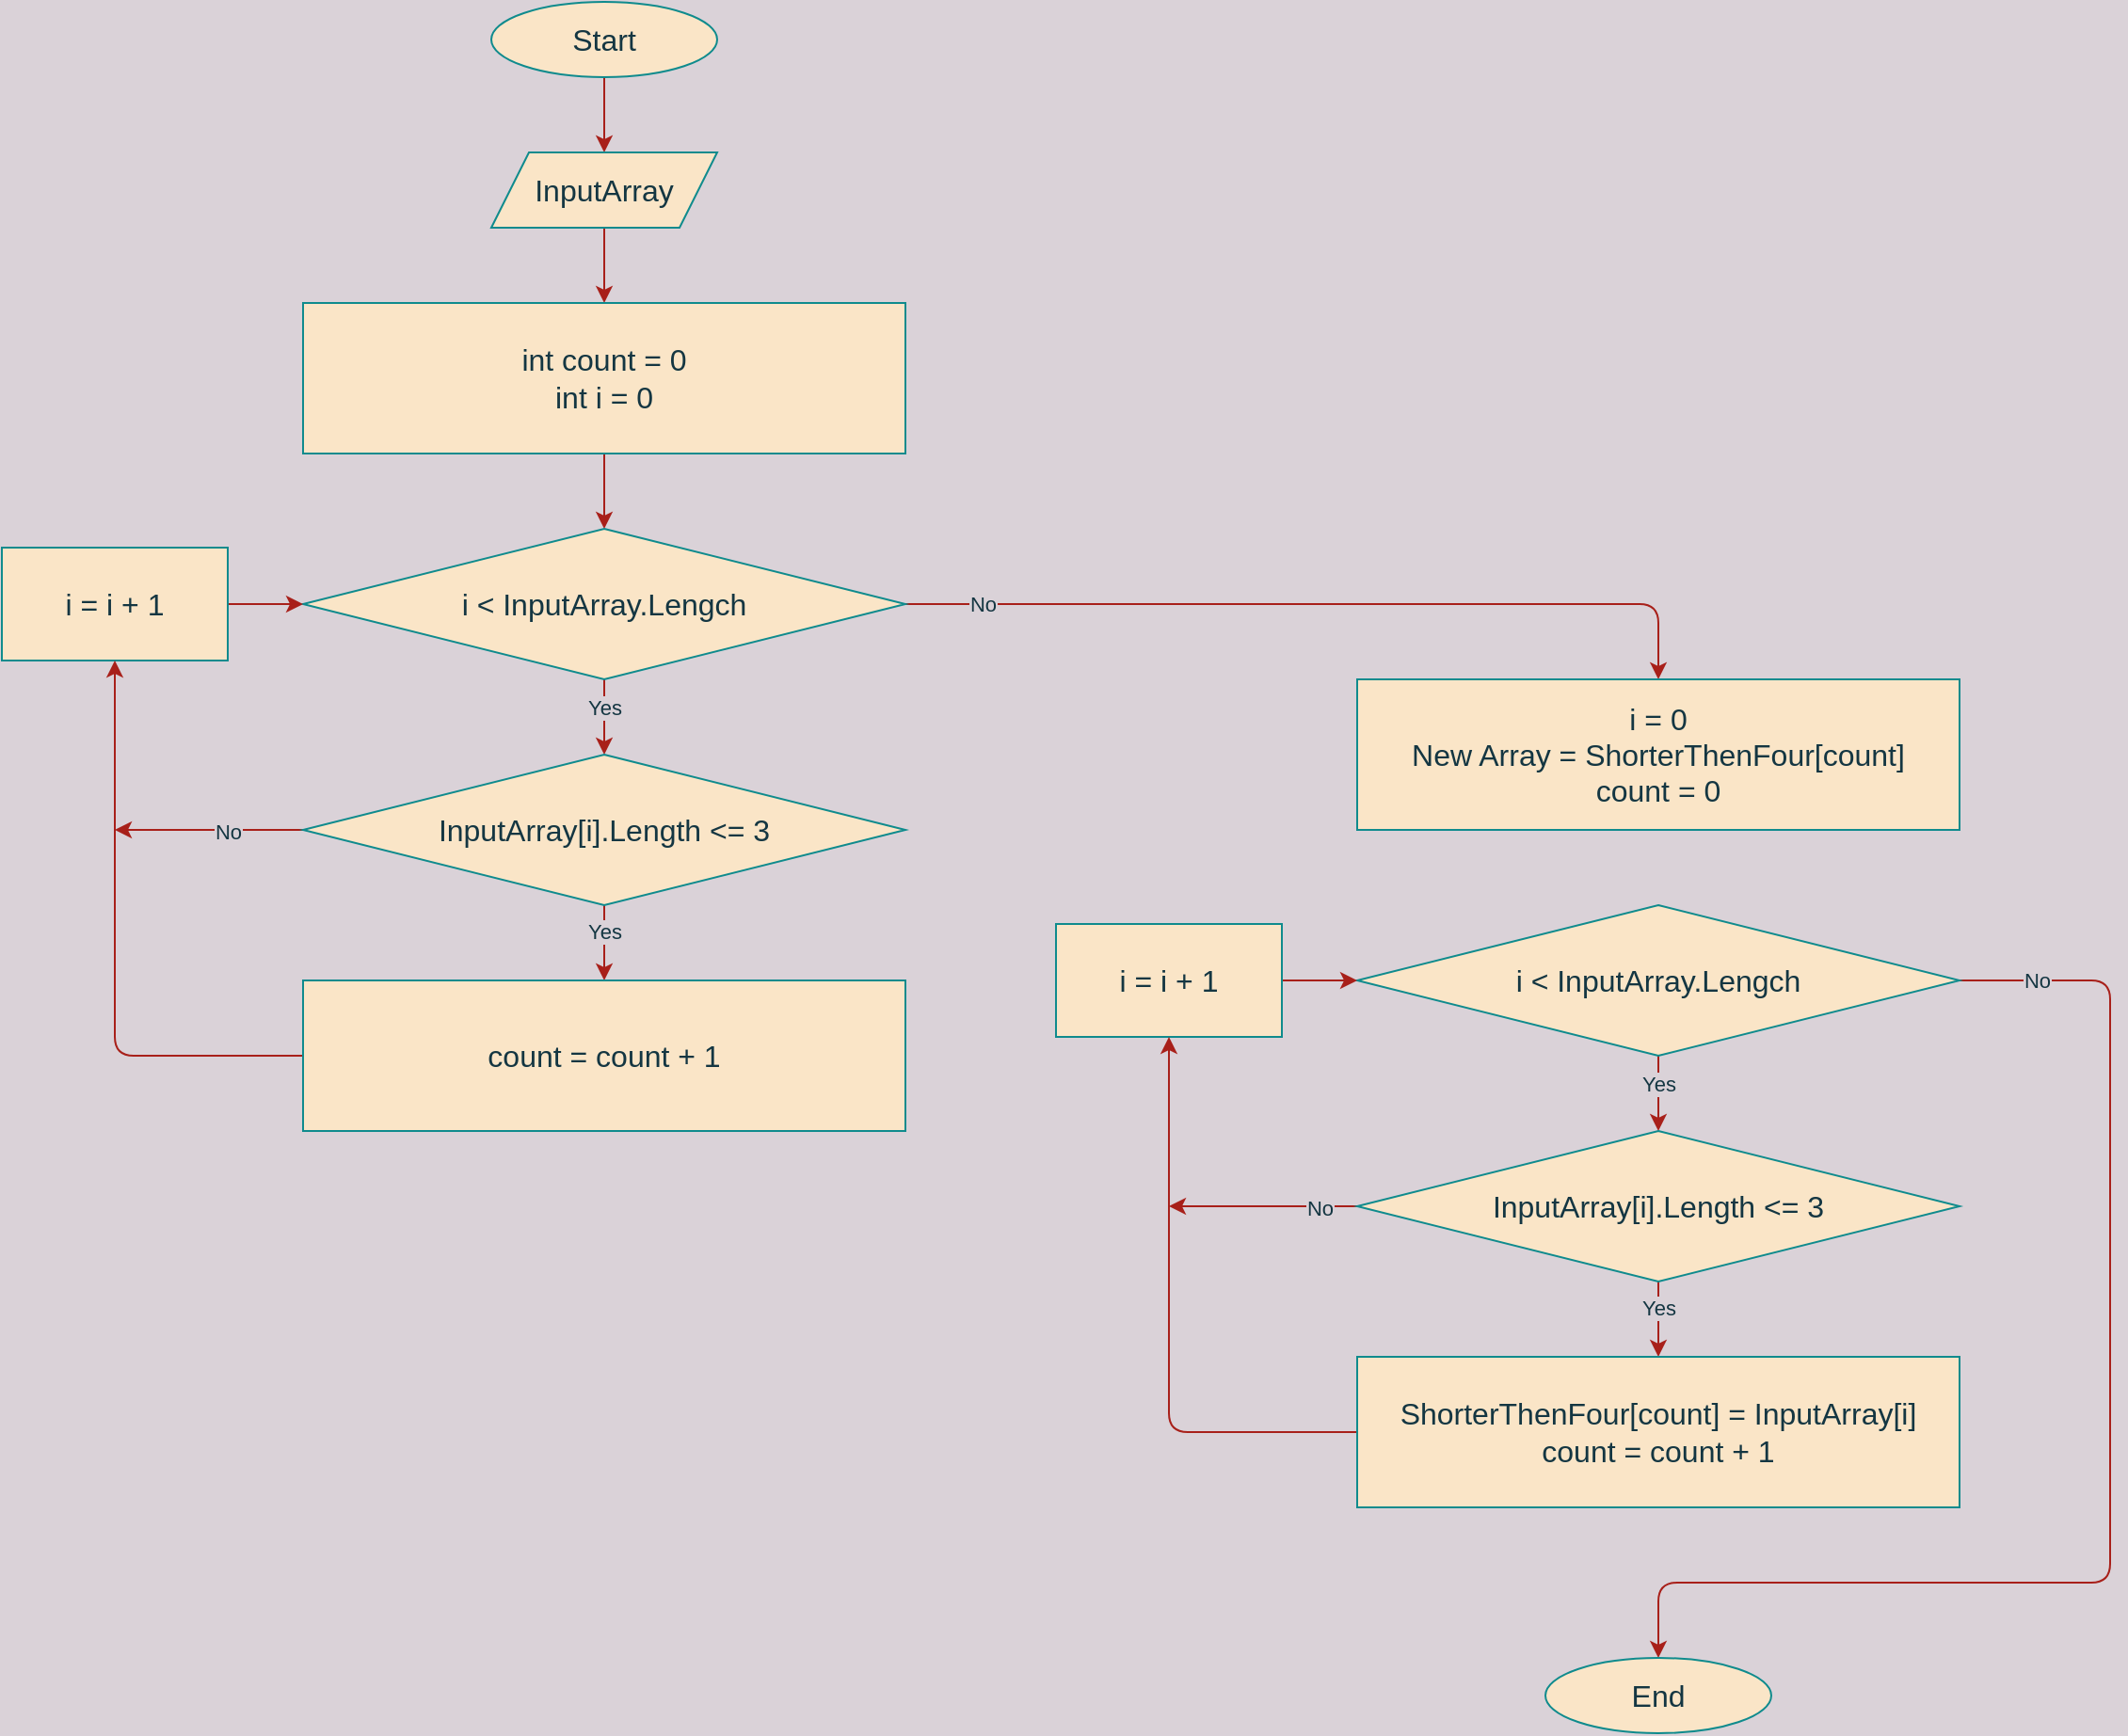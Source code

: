 <mxfile version="13.9.9" type="device"><diagram id="_MwAj_dtyrybvE0iOSKD" name="Страница 1"><mxGraphModel dx="2062" dy="822" grid="1" gridSize="10" guides="1" tooltips="1" connect="1" arrows="1" fold="1" page="1" pageScale="1" pageWidth="827" pageHeight="1169" background="#DAD2D8" math="0" shadow="0"><root><mxCell id="0"/><mxCell id="1" parent="0"/><mxCell id="REP7Niw38PMFYsUFd0DS-13" style="edgeStyle=orthogonalEdgeStyle;curved=0;rounded=1;sketch=0;orthogonalLoop=1;jettySize=auto;html=1;entryX=0.5;entryY=0;entryDx=0;entryDy=0;strokeColor=#A8201A;fillColor=#FAE5C7;fontColor=#143642;labelBackgroundColor=#DAD2D8;" edge="1" parent="1" source="REP7Niw38PMFYsUFd0DS-1" target="REP7Niw38PMFYsUFd0DS-3"><mxGeometry relative="1" as="geometry"/></mxCell><mxCell id="REP7Niw38PMFYsUFd0DS-1" value="Start" style="ellipse;whiteSpace=wrap;html=1;fontSize=16;fontStyle=0;fillColor=#FAE5C7;strokeColor=#0F8B8D;fontColor=#143642;" vertex="1" parent="1"><mxGeometry x="340" y="40" width="120" height="40" as="geometry"/></mxCell><mxCell id="REP7Niw38PMFYsUFd0DS-14" style="edgeStyle=orthogonalEdgeStyle;curved=0;rounded=1;sketch=0;orthogonalLoop=1;jettySize=auto;html=1;entryX=0.5;entryY=0;entryDx=0;entryDy=0;strokeColor=#A8201A;fillColor=#FAE5C7;fontColor=#143642;labelBackgroundColor=#DAD2D8;" edge="1" parent="1" source="REP7Niw38PMFYsUFd0DS-3" target="REP7Niw38PMFYsUFd0DS-4"><mxGeometry relative="1" as="geometry"/></mxCell><mxCell id="REP7Niw38PMFYsUFd0DS-3" value="InputArray" style="shape=parallelogram;perimeter=parallelogramPerimeter;whiteSpace=wrap;html=1;fixedSize=1;fontSize=16;fontStyle=0;fillColor=#FAE5C7;strokeColor=#0F8B8D;fontColor=#143642;" vertex="1" parent="1"><mxGeometry x="340" y="120" width="120" height="40" as="geometry"/></mxCell><mxCell id="REP7Niw38PMFYsUFd0DS-54" style="edgeStyle=orthogonalEdgeStyle;curved=0;rounded=1;sketch=0;orthogonalLoop=1;jettySize=auto;html=1;entryX=0.5;entryY=0;entryDx=0;entryDy=0;strokeColor=#A8201A;fillColor=#FAE5C7;fontColor=#143642;" edge="1" parent="1" source="REP7Niw38PMFYsUFd0DS-4" target="REP7Niw38PMFYsUFd0DS-42"><mxGeometry relative="1" as="geometry"/></mxCell><mxCell id="REP7Niw38PMFYsUFd0DS-4" value="int count = 0&lt;br style=&quot;font-size: 16px&quot;&gt;int i = 0" style="rounded=0;whiteSpace=wrap;html=1;fontSize=16;fontStyle=0;fillColor=#FAE5C7;strokeColor=#0F8B8D;fontColor=#143642;" vertex="1" parent="1"><mxGeometry x="240" y="200" width="320" height="80" as="geometry"/></mxCell><mxCell id="REP7Niw38PMFYsUFd0DS-16" style="edgeStyle=orthogonalEdgeStyle;curved=0;rounded=1;sketch=0;orthogonalLoop=1;jettySize=auto;html=1;entryX=0.5;entryY=0;entryDx=0;entryDy=0;strokeColor=#A8201A;fillColor=#FAE5C7;fontColor=#143642;labelBackgroundColor=#DAD2D8;" edge="1" parent="1" source="REP7Niw38PMFYsUFd0DS-6" target="REP7Niw38PMFYsUFd0DS-9"><mxGeometry relative="1" as="geometry"/></mxCell><mxCell id="REP7Niw38PMFYsUFd0DS-24" value="Yes" style="edgeLabel;html=1;align=center;verticalAlign=middle;resizable=0;points=[];fontColor=#143642;labelBackgroundColor=#DAD2D8;" vertex="1" connectable="0" parent="REP7Niw38PMFYsUFd0DS-16"><mxGeometry x="-0.27" relative="1" as="geometry"><mxPoint as="offset"/></mxGeometry></mxCell><mxCell id="REP7Niw38PMFYsUFd0DS-23" style="edgeStyle=orthogonalEdgeStyle;curved=0;rounded=1;sketch=0;orthogonalLoop=1;jettySize=auto;html=1;entryX=0.5;entryY=0;entryDx=0;entryDy=0;strokeColor=#A8201A;fillColor=#FAE5C7;fontColor=#143642;labelBackgroundColor=#DAD2D8;" edge="1" parent="1" source="REP7Niw38PMFYsUFd0DS-6" target="REP7Niw38PMFYsUFd0DS-22"><mxGeometry relative="1" as="geometry"><Array as="points"><mxPoint x="1200" y="560"/><mxPoint x="1200" y="880"/><mxPoint x="960" y="880"/></Array></mxGeometry></mxCell><mxCell id="REP7Niw38PMFYsUFd0DS-6" value="i &amp;lt; InputArray.Lengch" style="rhombus;whiteSpace=wrap;html=1;fontSize=16;fontStyle=0;fillColor=#FAE5C7;strokeColor=#0F8B8D;fontColor=#143642;" vertex="1" parent="1"><mxGeometry x="800" y="520" width="320" height="80" as="geometry"/></mxCell><mxCell id="REP7Niw38PMFYsUFd0DS-17" style="edgeStyle=orthogonalEdgeStyle;curved=0;rounded=1;sketch=0;orthogonalLoop=1;jettySize=auto;html=1;entryX=0.5;entryY=0;entryDx=0;entryDy=0;strokeColor=#A8201A;fillColor=#FAE5C7;fontColor=#143642;labelBackgroundColor=#DAD2D8;" edge="1" parent="1" source="REP7Niw38PMFYsUFd0DS-9" target="REP7Niw38PMFYsUFd0DS-11"><mxGeometry relative="1" as="geometry"/></mxCell><mxCell id="REP7Niw38PMFYsUFd0DS-25" value="Yes" style="edgeLabel;html=1;align=center;verticalAlign=middle;resizable=0;points=[];fontColor=#143642;labelBackgroundColor=#DAD2D8;" vertex="1" connectable="0" parent="REP7Niw38PMFYsUFd0DS-17"><mxGeometry x="-0.29" relative="1" as="geometry"><mxPoint as="offset"/></mxGeometry></mxCell><mxCell id="REP7Niw38PMFYsUFd0DS-20" style="edgeStyle=orthogonalEdgeStyle;curved=0;rounded=1;sketch=0;orthogonalLoop=1;jettySize=auto;html=1;strokeColor=#A8201A;fillColor=#FAE5C7;fontColor=#143642;labelBackgroundColor=#DAD2D8;" edge="1" parent="1" source="REP7Niw38PMFYsUFd0DS-9"><mxGeometry relative="1" as="geometry"><mxPoint x="700" y="680" as="targetPoint"/></mxGeometry></mxCell><mxCell id="REP7Niw38PMFYsUFd0DS-26" value="No" style="edgeLabel;html=1;align=center;verticalAlign=middle;resizable=0;points=[];fontColor=#143642;labelBackgroundColor=#DAD2D8;" vertex="1" connectable="0" parent="REP7Niw38PMFYsUFd0DS-20"><mxGeometry x="0.42" relative="1" as="geometry"><mxPoint x="50.86" as="offset"/></mxGeometry></mxCell><mxCell id="REP7Niw38PMFYsUFd0DS-9" value="InputArray[i].Length &amp;lt;= 3" style="rhombus;whiteSpace=wrap;html=1;fontSize=16;fontStyle=0;fillColor=#FAE5C7;strokeColor=#0F8B8D;fontColor=#143642;" vertex="1" parent="1"><mxGeometry x="800" y="640" width="320" height="80" as="geometry"/></mxCell><mxCell id="REP7Niw38PMFYsUFd0DS-21" style="edgeStyle=orthogonalEdgeStyle;curved=0;rounded=1;sketch=0;orthogonalLoop=1;jettySize=auto;html=1;entryX=0;entryY=0.5;entryDx=0;entryDy=0;strokeColor=#A8201A;fillColor=#FAE5C7;fontColor=#143642;labelBackgroundColor=#DAD2D8;" edge="1" parent="1" source="REP7Niw38PMFYsUFd0DS-10" target="REP7Niw38PMFYsUFd0DS-6"><mxGeometry relative="1" as="geometry"/></mxCell><mxCell id="REP7Niw38PMFYsUFd0DS-27" value="No" style="edgeLabel;html=1;align=center;verticalAlign=middle;resizable=0;points=[];fontColor=#143642;labelBackgroundColor=#DAD2D8;" vertex="1" connectable="0" parent="REP7Niw38PMFYsUFd0DS-21"><mxGeometry x="-0.31" y="-1" relative="1" as="geometry"><mxPoint x="386.29" y="-1" as="offset"/></mxGeometry></mxCell><mxCell id="REP7Niw38PMFYsUFd0DS-10" value="i = i + 1" style="rounded=0;whiteSpace=wrap;html=1;fontSize=16;fontStyle=0;fillColor=#FAE5C7;strokeColor=#0F8B8D;fontColor=#143642;" vertex="1" parent="1"><mxGeometry x="640" y="530" width="120" height="60" as="geometry"/></mxCell><mxCell id="REP7Niw38PMFYsUFd0DS-18" style="edgeStyle=orthogonalEdgeStyle;curved=0;rounded=1;sketch=0;orthogonalLoop=1;jettySize=auto;html=1;entryX=0.5;entryY=1;entryDx=0;entryDy=0;strokeColor=#A8201A;fillColor=#FAE5C7;fontColor=#143642;labelBackgroundColor=#DAD2D8;" edge="1" parent="1" source="REP7Niw38PMFYsUFd0DS-11" target="REP7Niw38PMFYsUFd0DS-10"><mxGeometry relative="1" as="geometry"/></mxCell><mxCell id="REP7Niw38PMFYsUFd0DS-11" value="ShorterThenFour[count] = InputArray[i]&lt;br&gt;count = count + 1" style="rounded=0;whiteSpace=wrap;html=1;fontSize=16;fontStyle=0;fillColor=#FAE5C7;strokeColor=#0F8B8D;fontColor=#143642;" vertex="1" parent="1"><mxGeometry x="800" y="760" width="320" height="80" as="geometry"/></mxCell><mxCell id="REP7Niw38PMFYsUFd0DS-22" value="End" style="ellipse;whiteSpace=wrap;html=1;fontSize=16;fontStyle=0;fillColor=#FAE5C7;strokeColor=#0F8B8D;fontColor=#143642;" vertex="1" parent="1"><mxGeometry x="900" y="920" width="120" height="40" as="geometry"/></mxCell><mxCell id="REP7Niw38PMFYsUFd0DS-39" style="edgeStyle=orthogonalEdgeStyle;curved=0;rounded=1;sketch=0;orthogonalLoop=1;jettySize=auto;html=1;entryX=0.5;entryY=0;entryDx=0;entryDy=0;strokeColor=#A8201A;fillColor=#FAE5C7;fontColor=#143642;labelBackgroundColor=#DAD2D8;" edge="1" source="REP7Niw38PMFYsUFd0DS-42" target="REP7Niw38PMFYsUFd0DS-47" parent="1"><mxGeometry relative="1" as="geometry"/></mxCell><mxCell id="REP7Niw38PMFYsUFd0DS-40" value="Yes" style="edgeLabel;html=1;align=center;verticalAlign=middle;resizable=0;points=[];fontColor=#143642;labelBackgroundColor=#DAD2D8;" vertex="1" connectable="0" parent="REP7Niw38PMFYsUFd0DS-39"><mxGeometry x="-0.27" relative="1" as="geometry"><mxPoint as="offset"/></mxGeometry></mxCell><mxCell id="REP7Niw38PMFYsUFd0DS-56" style="edgeStyle=orthogonalEdgeStyle;curved=0;rounded=1;sketch=0;orthogonalLoop=1;jettySize=auto;html=1;entryX=0.5;entryY=0;entryDx=0;entryDy=0;strokeColor=#A8201A;fillColor=#FAE5C7;fontColor=#143642;" edge="1" parent="1" source="REP7Niw38PMFYsUFd0DS-42" target="REP7Niw38PMFYsUFd0DS-55"><mxGeometry relative="1" as="geometry"/></mxCell><mxCell id="REP7Niw38PMFYsUFd0DS-42" value="i &amp;lt; InputArray.Lengch" style="rhombus;whiteSpace=wrap;html=1;fontSize=16;fontStyle=0;fillColor=#FAE5C7;strokeColor=#0F8B8D;fontColor=#143642;" vertex="1" parent="1"><mxGeometry x="240" y="320" width="320" height="80" as="geometry"/></mxCell><mxCell id="REP7Niw38PMFYsUFd0DS-43" style="edgeStyle=orthogonalEdgeStyle;curved=0;rounded=1;sketch=0;orthogonalLoop=1;jettySize=auto;html=1;entryX=0.5;entryY=0;entryDx=0;entryDy=0;strokeColor=#A8201A;fillColor=#FAE5C7;fontColor=#143642;labelBackgroundColor=#DAD2D8;" edge="1" source="REP7Niw38PMFYsUFd0DS-47" target="REP7Niw38PMFYsUFd0DS-52" parent="1"><mxGeometry relative="1" as="geometry"/></mxCell><mxCell id="REP7Niw38PMFYsUFd0DS-44" value="Yes" style="edgeLabel;html=1;align=center;verticalAlign=middle;resizable=0;points=[];fontColor=#143642;labelBackgroundColor=#DAD2D8;" vertex="1" connectable="0" parent="REP7Niw38PMFYsUFd0DS-43"><mxGeometry x="-0.29" relative="1" as="geometry"><mxPoint as="offset"/></mxGeometry></mxCell><mxCell id="REP7Niw38PMFYsUFd0DS-45" style="edgeStyle=orthogonalEdgeStyle;curved=0;rounded=1;sketch=0;orthogonalLoop=1;jettySize=auto;html=1;strokeColor=#A8201A;fillColor=#FAE5C7;fontColor=#143642;labelBackgroundColor=#DAD2D8;" edge="1" source="REP7Niw38PMFYsUFd0DS-47" parent="1"><mxGeometry relative="1" as="geometry"><mxPoint x="140" y="480" as="targetPoint"/></mxGeometry></mxCell><mxCell id="REP7Niw38PMFYsUFd0DS-46" value="No" style="edgeLabel;html=1;align=center;verticalAlign=middle;resizable=0;points=[];fontColor=#143642;labelBackgroundColor=#DAD2D8;" vertex="1" connectable="0" parent="REP7Niw38PMFYsUFd0DS-45"><mxGeometry x="0.42" relative="1" as="geometry"><mxPoint x="30.86" as="offset"/></mxGeometry></mxCell><mxCell id="REP7Niw38PMFYsUFd0DS-47" value="InputArray[i].Length &amp;lt;= 3" style="rhombus;whiteSpace=wrap;html=1;fontSize=16;fontStyle=0;fillColor=#FAE5C7;strokeColor=#0F8B8D;fontColor=#143642;" vertex="1" parent="1"><mxGeometry x="240" y="440" width="320" height="80" as="geometry"/></mxCell><mxCell id="REP7Niw38PMFYsUFd0DS-48" style="edgeStyle=orthogonalEdgeStyle;curved=0;rounded=1;sketch=0;orthogonalLoop=1;jettySize=auto;html=1;entryX=0;entryY=0.5;entryDx=0;entryDy=0;strokeColor=#A8201A;fillColor=#FAE5C7;fontColor=#143642;labelBackgroundColor=#DAD2D8;" edge="1" source="REP7Niw38PMFYsUFd0DS-50" target="REP7Niw38PMFYsUFd0DS-42" parent="1"><mxGeometry relative="1" as="geometry"/></mxCell><mxCell id="REP7Niw38PMFYsUFd0DS-49" value="No" style="edgeLabel;html=1;align=center;verticalAlign=middle;resizable=0;points=[];fontColor=#143642;labelBackgroundColor=#DAD2D8;" vertex="1" connectable="0" parent="REP7Niw38PMFYsUFd0DS-48"><mxGeometry x="-0.31" y="-1" relative="1" as="geometry"><mxPoint x="386.29" y="-1" as="offset"/></mxGeometry></mxCell><mxCell id="REP7Niw38PMFYsUFd0DS-50" value="i = i + 1" style="rounded=0;whiteSpace=wrap;html=1;fontSize=16;fontStyle=0;fillColor=#FAE5C7;strokeColor=#0F8B8D;fontColor=#143642;" vertex="1" parent="1"><mxGeometry x="80" y="330" width="120" height="60" as="geometry"/></mxCell><mxCell id="REP7Niw38PMFYsUFd0DS-51" style="edgeStyle=orthogonalEdgeStyle;curved=0;rounded=1;sketch=0;orthogonalLoop=1;jettySize=auto;html=1;entryX=0.5;entryY=1;entryDx=0;entryDy=0;strokeColor=#A8201A;fillColor=#FAE5C7;fontColor=#143642;labelBackgroundColor=#DAD2D8;" edge="1" source="REP7Niw38PMFYsUFd0DS-52" target="REP7Niw38PMFYsUFd0DS-50" parent="1"><mxGeometry relative="1" as="geometry"/></mxCell><mxCell id="REP7Niw38PMFYsUFd0DS-52" value="count = count + 1" style="rounded=0;whiteSpace=wrap;html=1;fontSize=16;fontStyle=0;fillColor=#FAE5C7;strokeColor=#0F8B8D;fontColor=#143642;" vertex="1" parent="1"><mxGeometry x="240" y="560" width="320" height="80" as="geometry"/></mxCell><mxCell id="REP7Niw38PMFYsUFd0DS-55" value="i = 0&lt;br&gt;New Array = ShorterThenFour[count]&lt;br&gt;count = 0" style="rounded=0;whiteSpace=wrap;html=1;fontSize=16;fontStyle=0;fillColor=#FAE5C7;strokeColor=#0F8B8D;fontColor=#143642;" vertex="1" parent="1"><mxGeometry x="800" y="400" width="320" height="80" as="geometry"/></mxCell></root></mxGraphModel></diagram></mxfile>